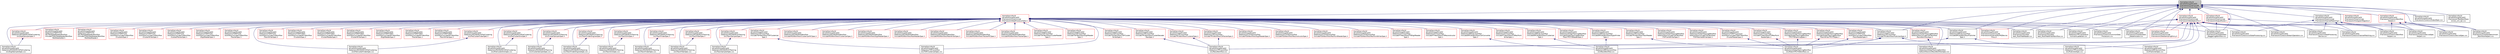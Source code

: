 digraph "/home/travis/build/AliceO2Group/AliceO2/Framework/Core/include/Framework/OutputSpec.h"
{
 // INTERACTIVE_SVG=YES
  bgcolor="transparent";
  edge [fontname="Helvetica",fontsize="10",labelfontname="Helvetica",labelfontsize="10"];
  node [fontname="Helvetica",fontsize="10",shape=record];
  Node1 [label="/home/travis/build\l/AliceO2Group/AliceO2\l/Framework/Core/include\l/Framework/OutputSpec.h",height=0.2,width=0.4,color="black", fillcolor="grey75", style="filled", fontcolor="black"];
  Node1 -> Node2 [dir="back",color="midnightblue",fontsize="10",style="solid",fontname="Helvetica"];
  Node2 [label="/home/travis/build\l/AliceO2Group/AliceO2\l/Detectors/EMCAL/workflow\l/include/EMCALWorkflow/Publisher\lSpec.h",height=0.2,width=0.4,color="black",URL="$d2/d55/EMCAL_2workflow_2include_2EMCALWorkflow_2PublisherSpec_8h.html"];
  Node2 -> Node3 [dir="back",color="midnightblue",fontsize="10",style="solid",fontname="Helvetica"];
  Node3 [label="/home/travis/build\l/AliceO2Group/AliceO2\l/Detectors/EMCAL/workflow\l/src/PublisherSpec.cxx",height=0.2,width=0.4,color="black",URL="$d4/d71/EMCAL_2workflow_2src_2PublisherSpec_8cxx.html"];
  Node2 -> Node4 [dir="back",color="midnightblue",fontsize="10",style="solid",fontname="Helvetica"];
  Node4 [label="/home/travis/build\l/AliceO2Group/AliceO2\l/Detectors/EMCAL/workflow\l/src/RecoWorkflow.cxx",height=0.2,width=0.4,color="black",URL="$d2/dbf/EMCAL_2workflow_2src_2RecoWorkflow_8cxx.html"];
  Node1 -> Node5 [dir="back",color="midnightblue",fontsize="10",style="solid",fontname="Helvetica"];
  Node5 [label="/home/travis/build\l/AliceO2Group/AliceO2\l/Detectors/TPC/workflow\l/include/TPCWorkflow/PublisherSpec.h",height=0.2,width=0.4,color="black",URL="$d9/d4e/TPC_2workflow_2include_2TPCWorkflow_2PublisherSpec_8h.html"];
  Node5 -> Node6 [dir="back",color="midnightblue",fontsize="10",style="solid",fontname="Helvetica"];
  Node6 [label="/home/travis/build\l/AliceO2Group/AliceO2\l/Detectors/GlobalTrackingWorkflow\l/src/MatchTPCITSWorkflow.cxx",height=0.2,width=0.4,color="black",URL="$d5/db4/MatchTPCITSWorkflow_8cxx.html"];
  Node5 -> Node7 [dir="back",color="midnightblue",fontsize="10",style="solid",fontname="Helvetica"];
  Node7 [label="/home/travis/build\l/AliceO2Group/AliceO2\l/Detectors/TPC/workflow\l/src/PublisherSpec.cxx",height=0.2,width=0.4,color="black",URL="$d4/dac/TPC_2workflow_2src_2PublisherSpec_8cxx.html"];
  Node5 -> Node8 [dir="back",color="midnightblue",fontsize="10",style="solid",fontname="Helvetica"];
  Node8 [label="/home/travis/build\l/AliceO2Group/AliceO2\l/Detectors/TPC/workflow\l/src/RecoWorkflow.cxx",height=0.2,width=0.4,color="black",URL="$d0/d80/TPC_2workflow_2src_2RecoWorkflow_8cxx.html"];
  Node1 -> Node9 [dir="back",color="midnightblue",fontsize="10",style="solid",fontname="Helvetica"];
  Node9 [label="/home/travis/build\l/AliceO2Group/AliceO2\l/Framework/Core/include\l/Framework/ChannelMatching.h",height=0.2,width=0.4,color="black",URL="$d3/d2c/ChannelMatching_8h.html"];
  Node9 -> Node10 [dir="back",color="midnightblue",fontsize="10",style="solid",fontname="Helvetica"];
  Node10 [label="/home/travis/build\l/AliceO2Group/AliceO2\l/Framework/Core/src/ChannelMatching.cxx",height=0.2,width=0.4,color="black",URL="$d6/d34/ChannelMatching_8cxx.html"];
  Node9 -> Node11 [dir="back",color="midnightblue",fontsize="10",style="solid",fontname="Helvetica"];
  Node11 [label="/home/travis/build\l/AliceO2Group/AliceO2\l/Framework/Core/src/DataProcessing\lDevice.cxx",height=0.2,width=0.4,color="black",URL="$db/dac/DataProcessingDevice_8cxx.html"];
  Node9 -> Node12 [dir="back",color="midnightblue",fontsize="10",style="solid",fontname="Helvetica"];
  Node12 [label="/home/travis/build\l/AliceO2Group/AliceO2\l/Framework/Core/src/DeviceSpec.cxx",height=0.2,width=0.4,color="black",URL="$d8/d84/DeviceSpec_8cxx.html"];
  Node9 -> Node13 [dir="back",color="midnightblue",fontsize="10",style="solid",fontname="Helvetica"];
  Node13 [label="/home/travis/build\l/AliceO2Group/AliceO2\l/Framework/Core/src/DeviceSpec\lHelpers.cxx",height=0.2,width=0.4,color="black",URL="$d1/dd9/DeviceSpecHelpers_8cxx.html"];
  Node9 -> Node14 [dir="back",color="midnightblue",fontsize="10",style="solid",fontname="Helvetica"];
  Node14 [label="/home/travis/build\l/AliceO2Group/AliceO2\l/Framework/Core/src/runDataProcessing.cxx",height=0.2,width=0.4,color="black",URL="$d7/d54/runDataProcessing_8cxx.html"];
  Node9 -> Node15 [dir="back",color="midnightblue",fontsize="10",style="solid",fontname="Helvetica"];
  Node15 [label="/home/travis/build\l/AliceO2Group/AliceO2\l/Framework/Core/src/Workflow\lHelpers.cxx",height=0.2,width=0.4,color="black",URL="$dc/da7/WorkflowHelpers_8cxx.html"];
  Node1 -> Node16 [dir="back",color="midnightblue",fontsize="10",style="solid",fontname="Helvetica"];
  Node16 [label="/home/travis/build\l/AliceO2Group/AliceO2\l/Framework/Core/include\l/Framework/DataProcessorSpec.h",height=0.2,width=0.4,color="red",URL="$d0/df4/DataProcessorSpec_8h.html"];
  Node16 -> Node17 [dir="back",color="midnightblue",fontsize="10",style="solid",fontname="Helvetica"];
  Node17 [label="/home/travis/build\l/AliceO2Group/AliceO2\l/Detectors/EMCAL/workflow\l/include/EMCALWorkflow/CellConverter\lSpec.h",height=0.2,width=0.4,color="red",URL="$d3/d98/CellConverterSpec_8h.html"];
  Node17 -> Node4 [dir="back",color="midnightblue",fontsize="10",style="solid",fontname="Helvetica"];
  Node16 -> Node18 [dir="back",color="midnightblue",fontsize="10",style="solid",fontname="Helvetica"];
  Node18 [label="/home/travis/build\l/AliceO2Group/AliceO2\l/Detectors/EMCAL/workflow\l/include/EMCALWorkflow/Clusterizer\lSpec.h",height=0.2,width=0.4,color="red",URL="$d2/dd1/EMCAL_2workflow_2include_2EMCALWorkflow_2ClusterizerSpec_8h.html"];
  Node18 -> Node4 [dir="back",color="midnightblue",fontsize="10",style="solid",fontname="Helvetica"];
  Node16 -> Node19 [dir="back",color="midnightblue",fontsize="10",style="solid",fontname="Helvetica"];
  Node19 [label="/home/travis/build\l/AliceO2Group/AliceO2\l/Detectors/EMCAL/workflow\l/include/EMCALWorkflow/DigitsPrinter\lSpec.h",height=0.2,width=0.4,color="red",URL="$dc/d08/DigitsPrinterSpec_8h.html"];
  Node19 -> Node4 [dir="back",color="midnightblue",fontsize="10",style="solid",fontname="Helvetica"];
  Node16 -> Node2 [dir="back",color="midnightblue",fontsize="10",style="solid",fontname="Helvetica"];
  Node16 -> Node20 [dir="back",color="midnightblue",fontsize="10",style="solid",fontname="Helvetica"];
  Node20 [label="/home/travis/build\l/AliceO2Group/AliceO2\l/Detectors/FIT/FDD/workflow\l/include/FDDWorkflow/DigitReaderSpec.h",height=0.2,width=0.4,color="red",URL="$dd/d24/FIT_2FDD_2workflow_2include_2FDDWorkflow_2DigitReaderSpec_8h.html"];
  Node16 -> Node21 [dir="back",color="midnightblue",fontsize="10",style="solid",fontname="Helvetica"];
  Node21 [label="/home/travis/build\l/AliceO2Group/AliceO2\l/Detectors/FIT/FDD/workflow\l/include/FDDWorkflow/ReconstructorSpec.h",height=0.2,width=0.4,color="red",URL="$d7/df4/ReconstructorSpec_8h.html"];
  Node16 -> Node22 [dir="back",color="midnightblue",fontsize="10",style="solid",fontname="Helvetica"];
  Node22 [label="/home/travis/build\l/AliceO2Group/AliceO2\l/Detectors/FIT/FDD/workflow\l/include/FDDWorkflow/RecPointReaderSpec.h",height=0.2,width=0.4,color="red",URL="$d7/da5/RecPointReaderSpec_8h.html"];
  Node16 -> Node23 [dir="back",color="midnightblue",fontsize="10",style="solid",fontname="Helvetica"];
  Node23 [label="/home/travis/build\l/AliceO2Group/AliceO2\l/Detectors/FIT/FDD/workflow\l/include/FDDWorkflow/RecPointWriterSpec.h",height=0.2,width=0.4,color="red",URL="$dc/d74/RecPointWriterSpec_8h.html"];
  Node16 -> Node24 [dir="back",color="midnightblue",fontsize="10",style="solid",fontname="Helvetica"];
  Node24 [label="/home/travis/build\l/AliceO2Group/AliceO2\l/Detectors/FIT/workflow\l/include/FITWorkflow/FT0DigitReader\lSpec.h",height=0.2,width=0.4,color="red",URL="$dc/d0d/FT0DigitReaderSpec_8h.html"];
  Node16 -> Node25 [dir="back",color="midnightblue",fontsize="10",style="solid",fontname="Helvetica"];
  Node25 [label="/home/travis/build\l/AliceO2Group/AliceO2\l/Detectors/FIT/workflow\l/include/FITWorkflow/FT0Reconstructor\lSpec.h",height=0.2,width=0.4,color="red",URL="$d0/d58/FT0ReconstructorSpec_8h.html"];
  Node16 -> Node26 [dir="back",color="midnightblue",fontsize="10",style="solid",fontname="Helvetica"];
  Node26 [label="/home/travis/build\l/AliceO2Group/AliceO2\l/Detectors/FIT/workflow\l/include/FITWorkflow/FT0RecPoint\lReaderSpec.h",height=0.2,width=0.4,color="red",URL="$d1/d4b/FT0RecPointReaderSpec_8h.html"];
  Node26 -> Node6 [dir="back",color="midnightblue",fontsize="10",style="solid",fontname="Helvetica"];
  Node16 -> Node27 [dir="back",color="midnightblue",fontsize="10",style="solid",fontname="Helvetica"];
  Node27 [label="/home/travis/build\l/AliceO2Group/AliceO2\l/Detectors/FIT/workflow\l/include/FITWorkflow/FT0RecPoint\lWriterSpec.h",height=0.2,width=0.4,color="red",URL="$d5/d02/FT0RecPointWriterSpec_8h.html"];
  Node16 -> Node28 [dir="back",color="midnightblue",fontsize="10",style="solid",fontname="Helvetica"];
  Node28 [label="/home/travis/build\l/AliceO2Group/AliceO2\l/Detectors/GlobalTrackingWorkflow\l/include/GlobalTrackingWorkflow\l/TPCITSMatchingSpec.h",height=0.2,width=0.4,color="red",URL="$da/d20/TPCITSMatchingSpec_8h.html"];
  Node28 -> Node6 [dir="back",color="midnightblue",fontsize="10",style="solid",fontname="Helvetica"];
  Node16 -> Node29 [dir="back",color="midnightblue",fontsize="10",style="solid",fontname="Helvetica"];
  Node29 [label="/home/travis/build\l/AliceO2Group/AliceO2\l/Detectors/GlobalTrackingWorkflow\l/include/GlobalTrackingWorkflow\l/TrackTPCITSReaderSpec.h",height=0.2,width=0.4,color="red",URL="$de/daa/TrackTPCITSReaderSpec_8h.html"];
  Node16 -> Node30 [dir="back",color="midnightblue",fontsize="10",style="solid",fontname="Helvetica"];
  Node30 [label="/home/travis/build\l/AliceO2Group/AliceO2\l/Detectors/GlobalTrackingWorkflow\l/include/GlobalTrackingWorkflow\l/TrackWriterTPCITSSpec.h",height=0.2,width=0.4,color="red",URL="$da/d9c/TrackWriterTPCITSSpec_8h.html"];
  Node30 -> Node6 [dir="back",color="midnightblue",fontsize="10",style="solid",fontname="Helvetica"];
  Node16 -> Node31 [dir="back",color="midnightblue",fontsize="10",style="solid",fontname="Helvetica"];
  Node31 [label="/home/travis/build\l/AliceO2Group/AliceO2\l/Detectors/GlobalTrackingWorkflow\l/tofworkflow/include/TOFWorkflow\l/RecoWorkflowSpec.h",height=0.2,width=0.4,color="red",URL="$df/d12/RecoWorkflowSpec_8h.html"];
  Node31 -> Node32 [dir="back",color="midnightblue",fontsize="10",style="solid",fontname="Helvetica"];
  Node32 [label="/home/travis/build\l/AliceO2Group/AliceO2\l/Detectors/GlobalTrackingWorkflow\l/tofworkflow/src/RecoWorkflowSpec.cxx",height=0.2,width=0.4,color="black",URL="$d8/d84/RecoWorkflowSpec_8cxx.html"];
  Node16 -> Node33 [dir="back",color="midnightblue",fontsize="10",style="solid",fontname="Helvetica"];
  Node33 [label="/home/travis/build\l/AliceO2Group/AliceO2\l/Detectors/GlobalTrackingWorkflow\l/tofworkflow/include/TOFWorkflow\l/TOFCalibWriterSpec.h",height=0.2,width=0.4,color="red",URL="$dd/d45/TOFCalibWriterSpec_8h.html"];
  Node16 -> Node34 [dir="back",color="midnightblue",fontsize="10",style="solid",fontname="Helvetica"];
  Node34 [label="/home/travis/build\l/AliceO2Group/AliceO2\l/Detectors/GlobalTrackingWorkflow\l/tofworkflow/include/TOFWorkflow\l/TOFMatchedWriterSpec.h",height=0.2,width=0.4,color="red",URL="$dd/d0f/TOFMatchedWriterSpec_8h.html"];
  Node16 -> Node32 [dir="back",color="midnightblue",fontsize="10",style="solid",fontname="Helvetica"];
  Node16 -> Node35 [dir="back",color="midnightblue",fontsize="10",style="solid",fontname="Helvetica"];
  Node35 [label="/home/travis/build\l/AliceO2Group/AliceO2\l/Detectors/ITSMFT/common\l/workflow/include/ITSMFTWorkflow\l/ClusterReaderSpec.h",height=0.2,width=0.4,color="red",URL="$de/dea/ITSMFT_2common_2workflow_2include_2ITSMFTWorkflow_2ClusterReaderSpec_8h.html"];
  Node35 -> Node6 [dir="back",color="midnightblue",fontsize="10",style="solid",fontname="Helvetica"];
  Node16 -> Node36 [dir="back",color="midnightblue",fontsize="10",style="solid",fontname="Helvetica"];
  Node36 [label="/home/travis/build\l/AliceO2Group/AliceO2\l/Detectors/ITSMFT/ITS\l/QC/TestDataReaderWorkflow\l/include/ITSQCDataReaderWorkflow\l/TestDataGetter.h",height=0.2,width=0.4,color="red",URL="$d6/d92/TestDataGetter_8h.html"];
  Node16 -> Node37 [dir="back",color="midnightblue",fontsize="10",style="solid",fontname="Helvetica"];
  Node37 [label="/home/travis/build\l/AliceO2Group/AliceO2\l/Detectors/ITSMFT/ITS\l/QC/TestDataReaderWorkflow\l/include/ITSQCDataReaderWorkflow\l/TestDataReader.h",height=0.2,width=0.4,color="red",URL="$dd/d69/TestDataReader_8h.html"];
  Node16 -> Node38 [dir="back",color="midnightblue",fontsize="10",style="solid",fontname="Helvetica"];
  Node38 [label="/home/travis/build\l/AliceO2Group/AliceO2\l/Detectors/ITSMFT/ITS\l/workflow/include/ITSWorkflow\l/ClustererSpec.h",height=0.2,width=0.4,color="red",URL="$d4/dcc/ITSMFT_2ITS_2workflow_2include_2ITSWorkflow_2ClustererSpec_8h.html"];
  Node16 -> Node39 [dir="back",color="midnightblue",fontsize="10",style="solid",fontname="Helvetica"];
  Node39 [label="/home/travis/build\l/AliceO2Group/AliceO2\l/Detectors/ITSMFT/ITS\l/workflow/include/ITSWorkflow\l/ClusterWriterSpec.h",height=0.2,width=0.4,color="red",URL="$dc/d8e/ITS_2workflow_2include_2ITSWorkflow_2ClusterWriterSpec_8h.html"];
  Node16 -> Node40 [dir="back",color="midnightblue",fontsize="10",style="solid",fontname="Helvetica"];
  Node40 [label="/home/travis/build\l/AliceO2Group/AliceO2\l/Detectors/ITSMFT/ITS\l/workflow/include/ITSWorkflow\l/CookedTrackerSpec.h",height=0.2,width=0.4,color="red",URL="$d2/d0b/CookedTrackerSpec_8h.html"];
  Node16 -> Node41 [dir="back",color="midnightblue",fontsize="10",style="solid",fontname="Helvetica"];
  Node41 [label="/home/travis/build\l/AliceO2Group/AliceO2\l/Detectors/ITSMFT/ITS\l/workflow/include/ITSWorkflow\l/DigitReaderSpec.h",height=0.2,width=0.4,color="red",URL="$de/d93/ITSMFT_2ITS_2workflow_2include_2ITSWorkflow_2DigitReaderSpec_8h.html"];
  Node16 -> Node42 [dir="back",color="midnightblue",fontsize="10",style="solid",fontname="Helvetica"];
  Node42 [label="/home/travis/build\l/AliceO2Group/AliceO2\l/Detectors/ITSMFT/ITS\l/workflow/include/ITSWorkflow\l/TrackerSpec.h",height=0.2,width=0.4,color="red",URL="$de/d90/ITSMFT_2ITS_2workflow_2include_2ITSWorkflow_2TrackerSpec_8h.html"];
  Node16 -> Node43 [dir="back",color="midnightblue",fontsize="10",style="solid",fontname="Helvetica"];
  Node43 [label="/home/travis/build\l/AliceO2Group/AliceO2\l/Detectors/ITSMFT/ITS\l/workflow/include/ITSWorkflow\l/TrackReaderSpec.h",height=0.2,width=0.4,color="red",URL="$d2/d8c/ITSMFT_2ITS_2workflow_2include_2ITSWorkflow_2TrackReaderSpec_8h.html"];
  Node43 -> Node6 [dir="back",color="midnightblue",fontsize="10",style="solid",fontname="Helvetica"];
  Node16 -> Node44 [dir="back",color="midnightblue",fontsize="10",style="solid",fontname="Helvetica"];
  Node44 [label="/home/travis/build\l/AliceO2Group/AliceO2\l/Detectors/ITSMFT/ITS\l/workflow/include/ITSWorkflow\l/TrackWriterSpec.h",height=0.2,width=0.4,color="red",URL="$dd/d3c/ITS_2workflow_2include_2ITSWorkflow_2TrackWriterSpec_8h.html"];
  Node16 -> Node45 [dir="back",color="midnightblue",fontsize="10",style="solid",fontname="Helvetica"];
  Node45 [label="/home/travis/build\l/AliceO2Group/AliceO2\l/Detectors/ITSMFT/MFT\l/workflow/include/MFTWorkflow\l/ClustererSpec.h",height=0.2,width=0.4,color="red",URL="$d4/d5e/ITSMFT_2MFT_2workflow_2include_2MFTWorkflow_2ClustererSpec_8h.html"];
  Node16 -> Node46 [dir="back",color="midnightblue",fontsize="10",style="solid",fontname="Helvetica"];
  Node46 [label="/home/travis/build\l/AliceO2Group/AliceO2\l/Detectors/ITSMFT/MFT\l/workflow/include/MFTWorkflow\l/ClusterReaderSpec.h",height=0.2,width=0.4,color="red",URL="$dd/dcd/ITSMFT_2MFT_2workflow_2include_2MFTWorkflow_2ClusterReaderSpec_8h.html"];
  Node16 -> Node47 [dir="back",color="midnightblue",fontsize="10",style="solid",fontname="Helvetica"];
  Node47 [label="/home/travis/build\l/AliceO2Group/AliceO2\l/Detectors/ITSMFT/MFT\l/workflow/include/MFTWorkflow\l/ClusterWriterSpec.h",height=0.2,width=0.4,color="red",URL="$df/d72/MFT_2workflow_2include_2MFTWorkflow_2ClusterWriterSpec_8h.html"];
  Node16 -> Node48 [dir="back",color="midnightblue",fontsize="10",style="solid",fontname="Helvetica"];
  Node48 [label="/home/travis/build\l/AliceO2Group/AliceO2\l/Detectors/ITSMFT/MFT\l/workflow/include/MFTWorkflow\l/DigitReaderSpec.h",height=0.2,width=0.4,color="red",URL="$dd/d1c/ITSMFT_2MFT_2workflow_2include_2MFTWorkflow_2DigitReaderSpec_8h.html"];
  Node16 -> Node49 [dir="back",color="midnightblue",fontsize="10",style="solid",fontname="Helvetica"];
  Node49 [label="/home/travis/build\l/AliceO2Group/AliceO2\l/Detectors/ITSMFT/MFT\l/workflow/include/MFTWorkflow\l/TrackerSpec.h",height=0.2,width=0.4,color="red",URL="$d8/da1/ITSMFT_2MFT_2workflow_2include_2MFTWorkflow_2TrackerSpec_8h.html"];
  Node16 -> Node50 [dir="back",color="midnightblue",fontsize="10",style="solid",fontname="Helvetica"];
  Node50 [label="/home/travis/build\l/AliceO2Group/AliceO2\l/Detectors/ITSMFT/MFT\l/workflow/include/MFTWorkflow\l/TrackWriterSpec.h",height=0.2,width=0.4,color="red",URL="$d8/dc1/MFT_2workflow_2include_2MFTWorkflow_2TrackWriterSpec_8h.html"];
  Node16 -> Node51 [dir="back",color="midnightblue",fontsize="10",style="solid",fontname="Helvetica"];
  Node51 [label="/home/travis/build\l/AliceO2Group/AliceO2\l/Detectors/MUON/MCH/PreClustering\l/src/DigitSamplerSpec.h",height=0.2,width=0.4,color="red",URL="$d5/d27/DigitSamplerSpec_8h.html",tooltip="Definition of a data processor to read and send digits. "];
  Node51 -> Node52 [dir="back",color="midnightblue",fontsize="10",style="solid",fontname="Helvetica"];
  Node52 [label="/home/travis/build\l/AliceO2Group/AliceO2\l/Detectors/MUON/MCH/PreClustering\l/src/DigitSamplerSpec.cxx",height=0.2,width=0.4,color="black",URL="$d2/d75/DigitSamplerSpec_8cxx.html",tooltip="Implementation of a data processor to read and send digits. "];
  Node16 -> Node52 [dir="back",color="midnightblue",fontsize="10",style="solid",fontname="Helvetica"];
  Node16 -> Node53 [dir="back",color="midnightblue",fontsize="10",style="solid",fontname="Helvetica"];
  Node53 [label="/home/travis/build\l/AliceO2Group/AliceO2\l/Detectors/MUON/MCH/PreClustering\l/src/PreClusterFinderSpec.h",height=0.2,width=0.4,color="red",URL="$d6/dae/PreClusterFinderSpec_8h.html",tooltip="Definition of a data processor to run the preclusterizer. "];
  Node53 -> Node54 [dir="back",color="midnightblue",fontsize="10",style="solid",fontname="Helvetica"];
  Node54 [label="/home/travis/build\l/AliceO2Group/AliceO2\l/Detectors/MUON/MCH/PreClustering\l/src/PreClusterFinderSpec.cxx",height=0.2,width=0.4,color="black",URL="$df/d50/PreClusterFinderSpec_8cxx.html",tooltip="Implementation of a data processor to run the preclusterizer. "];
  Node16 -> Node54 [dir="back",color="midnightblue",fontsize="10",style="solid",fontname="Helvetica"];
  Node16 -> Node55 [dir="back",color="midnightblue",fontsize="10",style="solid",fontname="Helvetica"];
  Node55 [label="/home/travis/build\l/AliceO2Group/AliceO2\l/Detectors/MUON/MCH/PreClustering\l/src/PreClusterSinkSpec.h",height=0.2,width=0.4,color="red",URL="$d2/dec/PreClusterSinkSpec_8h.html",tooltip="Definition of a data processor to write preclusters. "];
  Node55 -> Node56 [dir="back",color="midnightblue",fontsize="10",style="solid",fontname="Helvetica"];
  Node56 [label="/home/travis/build\l/AliceO2Group/AliceO2\l/Detectors/MUON/MCH/PreClustering\l/src/PreClusterSinkSpec.cxx",height=0.2,width=0.4,color="black",URL="$d0/d5c/PreClusterSinkSpec_8cxx.html",tooltip="Implementation of a data processor to write preclusters. "];
  Node16 -> Node56 [dir="back",color="midnightblue",fontsize="10",style="solid",fontname="Helvetica"];
  Node16 -> Node57 [dir="back",color="midnightblue",fontsize="10",style="solid",fontname="Helvetica"];
  Node57 [label="/home/travis/build\l/AliceO2Group/AliceO2\l/Detectors/MUON/MCH/Tracking\l/src/ClusterSamplerSpec.h",height=0.2,width=0.4,color="red",URL="$df/d48/ClusterSamplerSpec_8h.html",tooltip="Definition of a data processor to read and send clusters. "];
  Node57 -> Node58 [dir="back",color="midnightblue",fontsize="10",style="solid",fontname="Helvetica"];
  Node58 [label="/home/travis/build\l/AliceO2Group/AliceO2\l/Detectors/MUON/MCH/Tracking\l/src/ClusterSamplerSpec.cxx",height=0.2,width=0.4,color="black",URL="$db/d71/ClusterSamplerSpec_8cxx.html",tooltip="Implementation of a data processor to read and send clusters. "];
  Node16 -> Node58 [dir="back",color="midnightblue",fontsize="10",style="solid",fontname="Helvetica"];
  Node16 -> Node59 [dir="back",color="midnightblue",fontsize="10",style="solid",fontname="Helvetica"];
  Node59 [label="/home/travis/build\l/AliceO2Group/AliceO2\l/Detectors/MUON/MCH/Tracking\l/src/TrackFinderOriginalSpec.h",height=0.2,width=0.4,color="red",URL="$d8/d3a/TrackFinderOriginalSpec_8h.html",tooltip="Definition of a data processor to read clusters, reconstruct tracks and send them. "];
  Node59 -> Node60 [dir="back",color="midnightblue",fontsize="10",style="solid",fontname="Helvetica"];
  Node60 [label="/home/travis/build\l/AliceO2Group/AliceO2\l/Detectors/MUON/MCH/Tracking\l/src/TrackFinderOriginalSpec.cxx",height=0.2,width=0.4,color="black",URL="$d7/d30/TrackFinderOriginalSpec_8cxx.html",tooltip="Implementation of a data processor to read clusters, reconstruct tracks and send them. "];
  Node16 -> Node60 [dir="back",color="midnightblue",fontsize="10",style="solid",fontname="Helvetica"];
  Node16 -> Node61 [dir="back",color="midnightblue",fontsize="10",style="solid",fontname="Helvetica"];
  Node61 [label="/home/travis/build\l/AliceO2Group/AliceO2\l/Detectors/MUON/MCH/Tracking\l/src/TrackSinkSpec.h",height=0.2,width=0.4,color="red",URL="$db/db1/TrackSinkSpec_8h.html",tooltip="Definition of a data processor to print the tracks. "];
  Node61 -> Node62 [dir="back",color="midnightblue",fontsize="10",style="solid",fontname="Helvetica"];
  Node62 [label="/home/travis/build\l/AliceO2Group/AliceO2\l/Detectors/MUON/MCH/Tracking\l/src/TrackSinkSpec.cxx",height=0.2,width=0.4,color="black",URL="$d7/d7d/TrackSinkSpec_8cxx.html",tooltip="Implementation of a data processor to print the tracks. "];
  Node16 -> Node63 [dir="back",color="midnightblue",fontsize="10",style="solid",fontname="Helvetica"];
  Node63 [label="/home/travis/build\l/AliceO2Group/AliceO2\l/Detectors/MUON/MCH/Tracking\l/src/TrackFinderSpec.h",height=0.2,width=0.4,color="red",URL="$d7/d32/TrackFinderSpec_8h.html",tooltip="Definition of a data processor to read clusters, reconstruct tracks and send them. "];
  Node63 -> Node64 [dir="back",color="midnightblue",fontsize="10",style="solid",fontname="Helvetica"];
  Node64 [label="/home/travis/build\l/AliceO2Group/AliceO2\l/Detectors/MUON/MCH/Tracking\l/src/TrackFinderSpec.cxx",height=0.2,width=0.4,color="black",URL="$dd/dea/TrackFinderSpec_8cxx.html",tooltip="Implementation of a data processor to read clusters, reconstruct tracks and send them. "];
  Node16 -> Node64 [dir="back",color="midnightblue",fontsize="10",style="solid",fontname="Helvetica"];
  Node16 -> Node65 [dir="back",color="midnightblue",fontsize="10",style="solid",fontname="Helvetica"];
  Node65 [label="/home/travis/build\l/AliceO2Group/AliceO2\l/Detectors/MUON/MCH/Tracking\l/src/TrackFitterSpec.h",height=0.2,width=0.4,color="red",URL="$d0/d3f/TrackFitterSpec_8h.html",tooltip="Definition of a data processor to read, refit and send tracks with attached clusters. "];
  Node65 -> Node66 [dir="back",color="midnightblue",fontsize="10",style="solid",fontname="Helvetica"];
  Node66 [label="/home/travis/build\l/AliceO2Group/AliceO2\l/Detectors/MUON/MCH/Tracking\l/src/TrackFitterSpec.cxx",height=0.2,width=0.4,color="black",URL="$db/d54/TrackFitterSpec_8cxx.html",tooltip="Implementation of a data processor to read, refit and send tracks with attached clusters. "];
  Node16 -> Node66 [dir="back",color="midnightblue",fontsize="10",style="solid",fontname="Helvetica"];
  Node16 -> Node67 [dir="back",color="midnightblue",fontsize="10",style="solid",fontname="Helvetica"];
  Node67 [label="/home/travis/build\l/AliceO2Group/AliceO2\l/Detectors/MUON/MCH/Tracking\l/src/TrackSamplerSpec.h",height=0.2,width=0.4,color="red",URL="$da/d4e/TrackSamplerSpec_8h.html",tooltip="Definition of a data processor to read and send tracks. "];
  Node67 -> Node68 [dir="back",color="midnightblue",fontsize="10",style="solid",fontname="Helvetica"];
  Node68 [label="/home/travis/build\l/AliceO2Group/AliceO2\l/Detectors/MUON/MCH/Tracking\l/src/TrackSamplerSpec.cxx",height=0.2,width=0.4,color="black",URL="$d5/d93/TrackSamplerSpec_8cxx.html",tooltip="Implementation of a data processor to read and send tracks. "];
  Node16 -> Node68 [dir="back",color="midnightblue",fontsize="10",style="solid",fontname="Helvetica"];
  Node16 -> Node62 [dir="back",color="midnightblue",fontsize="10",style="solid",fontname="Helvetica"];
  Node16 -> Node69 [dir="back",color="midnightblue",fontsize="10",style="solid",fontname="Helvetica"];
  Node69 [label="/home/travis/build\l/AliceO2Group/AliceO2\l/Detectors/MUON/MID/Workflow\l/include/MIDWorkflow/ClusterizerMCSpec.h",height=0.2,width=0.4,color="red",URL="$dc/de5/ClusterizerMCSpec_8h.html",tooltip="Data processor specs for MID MC clustering device. "];
  Node16 -> Node70 [dir="back",color="midnightblue",fontsize="10",style="solid",fontname="Helvetica"];
  Node70 [label="/home/travis/build\l/AliceO2Group/AliceO2\l/Detectors/MUON/MID/Workflow\l/include/MIDWorkflow/ClusterizerSpec.h",height=0.2,width=0.4,color="red",URL="$d1/d48/MUON_2MID_2Workflow_2include_2MIDWorkflow_2ClusterizerSpec_8h.html",tooltip="Data processor specs for MID clustering device. "];
  Node16 -> Node71 [dir="back",color="midnightblue",fontsize="10",style="solid",fontname="Helvetica"];
  Node71 [label="/home/travis/build\l/AliceO2Group/AliceO2\l/Detectors/MUON/MID/Workflow\l/include/MIDWorkflow/DigitReaderSpec.h",height=0.2,width=0.4,color="red",URL="$de/dea/MUON_2MID_2Workflow_2include_2MIDWorkflow_2DigitReaderSpec_8h.html",tooltip="Data processor specs for MID digits reader device. "];
  Node16 -> Node72 [dir="back",color="midnightblue",fontsize="10",style="solid",fontname="Helvetica"];
  Node72 [label="/home/travis/build\l/AliceO2Group/AliceO2\l/Detectors/MUON/MID/Workflow\l/include/MIDWorkflow/RawReaderSpec.h",height=0.2,width=0.4,color="red",URL="$d0/d59/RawReaderSpec_8h.html",tooltip="Data processor specs for MID digits reader device. "];
  Node16 -> Node73 [dir="back",color="midnightblue",fontsize="10",style="solid",fontname="Helvetica"];
  Node73 [label="/home/travis/build\l/AliceO2Group/AliceO2\l/Detectors/MUON/MID/Workflow\l/include/MIDWorkflow/RawWriterSpec.h",height=0.2,width=0.4,color="red",URL="$dc/d77/RawWriterSpec_8h.html",tooltip="Digits to raw converter spec for MID. "];
  Node16 -> Node74 [dir="back",color="midnightblue",fontsize="10",style="solid",fontname="Helvetica"];
  Node74 [label="/home/travis/build\l/AliceO2Group/AliceO2\l/Detectors/MUON/MID/Workflow\l/include/MIDWorkflow/TrackerMCSpec.h",height=0.2,width=0.4,color="red",URL="$d0/df9/TrackerMCSpec_8h.html"];
  Node16 -> Node75 [dir="back",color="midnightblue",fontsize="10",style="solid",fontname="Helvetica"];
  Node75 [label="/home/travis/build\l/AliceO2Group/AliceO2\l/Detectors/MUON/MID/Workflow\l/include/MIDWorkflow/TrackerSpec.h",height=0.2,width=0.4,color="red",URL="$d3/d73/MUON_2MID_2Workflow_2include_2MIDWorkflow_2TrackerSpec_8h.html",tooltip="Data processor spec for MID MC tracker device. "];
  Node16 -> Node76 [dir="back",color="midnightblue",fontsize="10",style="solid",fontname="Helvetica"];
  Node76 [label="/home/travis/build\l/AliceO2Group/AliceO2\l/Detectors/TOF/workflow\l/include/TOFWorkflow/ClusterReader\lSpec.h",height=0.2,width=0.4,color="red",URL="$d0/d42/TOF_2workflow_2include_2TOFWorkflow_2ClusterReaderSpec_8h.html"];
  Node16 -> Node77 [dir="back",color="midnightblue",fontsize="10",style="solid",fontname="Helvetica"];
  Node77 [label="/home/travis/build\l/AliceO2Group/AliceO2\l/Detectors/TOF/workflow\l/include/TOFWorkflow/DigitReader\lSpec.h",height=0.2,width=0.4,color="red",URL="$dd/dd8/TOF_2workflow_2include_2TOFWorkflow_2DigitReaderSpec_8h.html"];
  Node16 -> Node78 [dir="back",color="midnightblue",fontsize="10",style="solid",fontname="Helvetica"];
  Node78 [label="/home/travis/build\l/AliceO2Group/AliceO2\l/Detectors/TOF/workflow\l/include/TOFWorkflow/TOFClusterizer\lSpec.h",height=0.2,width=0.4,color="red",URL="$d1/d97/TOFClusterizerSpec_8h.html"];
  Node78 -> Node79 [dir="back",color="midnightblue",fontsize="10",style="solid",fontname="Helvetica"];
  Node79 [label="/home/travis/build\l/AliceO2Group/AliceO2\l/Detectors/TOF/workflow\l/src/TOFClusterizerSpec.cxx",height=0.2,width=0.4,color="black",URL="$da/df1/TOFClusterizerSpec_8cxx.html"];
  Node16 -> Node80 [dir="back",color="midnightblue",fontsize="10",style="solid",fontname="Helvetica"];
  Node80 [label="/home/travis/build\l/AliceO2Group/AliceO2\l/Detectors/TOF/workflow\l/include/TOFWorkflow/TOFCluster\lWriterSpec.h",height=0.2,width=0.4,color="red",URL="$d3/dba/TOFClusterWriterSpec_8h.html"];
  Node16 -> Node79 [dir="back",color="midnightblue",fontsize="10",style="solid",fontname="Helvetica"];
  Node16 -> Node81 [dir="back",color="midnightblue",fontsize="10",style="solid",fontname="Helvetica"];
  Node81 [label="/home/travis/build\l/AliceO2Group/AliceO2\l/Detectors/TPC/calibration\l/run/calib-pedestal.cxx",height=0.2,width=0.4,color="black",URL="$dd/d58/calib-pedestal_8cxx.html"];
  Node16 -> Node82 [dir="back",color="midnightblue",fontsize="10",style="solid",fontname="Helvetica"];
  Node82 [label="/home/travis/build\l/AliceO2Group/AliceO2\l/Detectors/TPC/workflow\l/include/TPCWorkflow/CATrackerSpec.h",height=0.2,width=0.4,color="red",URL="$d3/d55/CATrackerSpec_8h.html",tooltip="Processor spec for running TPC CA tracking. "];
  Node82 -> Node8 [dir="back",color="midnightblue",fontsize="10",style="solid",fontname="Helvetica"];
  Node16 -> Node83 [dir="back",color="midnightblue",fontsize="10",style="solid",fontname="Helvetica"];
  Node83 [label="/home/travis/build\l/AliceO2Group/AliceO2\l/Detectors/TPC/workflow\l/include/TPCWorkflow/ClusterDecoder\lRawSpec.h",height=0.2,width=0.4,color="red",URL="$d3/dfa/ClusterDecoderRawSpec_8h.html",tooltip="Processor spec for decoder of TPC raw cluster data. "];
  Node83 -> Node8 [dir="back",color="midnightblue",fontsize="10",style="solid",fontname="Helvetica"];
  Node16 -> Node84 [dir="back",color="midnightblue",fontsize="10",style="solid",fontname="Helvetica"];
  Node84 [label="/home/travis/build\l/AliceO2Group/AliceO2\l/Detectors/TPC/workflow\l/include/TPCWorkflow/ClustererSpec.h",height=0.2,width=0.4,color="red",URL="$d7/da4/TPC_2workflow_2include_2TPCWorkflow_2ClustererSpec_8h.html"];
  Node84 -> Node8 [dir="back",color="midnightblue",fontsize="10",style="solid",fontname="Helvetica"];
  Node16 -> Node5 [dir="back",color="midnightblue",fontsize="10",style="solid",fontname="Helvetica"];
  Node16 -> Node85 [dir="back",color="midnightblue",fontsize="10",style="solid",fontname="Helvetica"];
  Node85 [label="/home/travis/build\l/AliceO2Group/AliceO2\l/Detectors/TPC/workflow\l/include/TPCWorkflow/TrackReader\lSpec.h",height=0.2,width=0.4,color="red",URL="$d5/daf/TPC_2workflow_2include_2TPCWorkflow_2TrackReaderSpec_8h.html"];
  Node85 -> Node6 [dir="back",color="midnightblue",fontsize="10",style="solid",fontname="Helvetica"];
  Node16 -> Node86 [dir="back",color="midnightblue",fontsize="10",style="solid",fontname="Helvetica"];
  Node86 [label="/home/travis/build\l/AliceO2Group/AliceO2\l/Framework/Core/include\l/Framework/ExternalFairMQDevice\lProxy.h",height=0.2,width=0.4,color="red",URL="$d6/d03/ExternalFairMQDeviceProxy_8h.html"];
  Node16 -> Node87 [dir="back",color="midnightblue",fontsize="10",style="solid",fontname="Helvetica"];
  Node87 [label="/home/travis/build\l/AliceO2Group/AliceO2\l/Framework/Core/src/CommonData\lProcessors.cxx",height=0.2,width=0.4,color="black",URL="$df/d93/CommonDataProcessors_8cxx.html"];
  Node16 -> Node14 [dir="back",color="midnightblue",fontsize="10",style="solid",fontname="Helvetica"];
  Node16 -> Node88 [dir="back",color="midnightblue",fontsize="10",style="solid",fontname="Helvetica"];
  Node88 [label="/home/travis/build\l/AliceO2Group/AliceO2\l/Framework/Core/test/test\l_DataAllocator.cxx",height=0.2,width=0.4,color="black",URL="$d2/da2/test__DataAllocator_8cxx.html"];
  Node16 -> Node89 [dir="back",color="midnightblue",fontsize="10",style="solid",fontname="Helvetica"];
  Node89 [label="/home/travis/build\l/AliceO2Group/AliceO2\l/Framework/Core/test/test\l_StaggeringWorkflow.cxx",height=0.2,width=0.4,color="black",URL="$dd/d16/test__StaggeringWorkflow_8cxx.html"];
  Node16 -> Node90 [dir="back",color="midnightblue",fontsize="10",style="solid",fontname="Helvetica"];
  Node90 [label="/home/travis/build\l/AliceO2Group/AliceO2\l/Framework/Utils/test\l/test_RootTreeReader.cxx",height=0.2,width=0.4,color="black",URL="$d6/d0d/test__RootTreeReader_8cxx.html"];
  Node16 -> Node91 [dir="back",color="midnightblue",fontsize="10",style="solid",fontname="Helvetica"];
  Node91 [label="/home/travis/build\l/AliceO2Group/AliceO2\l/Framework/Utils/test\l/test_RootTreeWriterWorkflow.cxx",height=0.2,width=0.4,color="black",URL="$d1/d02/test__RootTreeWriterWorkflow_8cxx.html"];
  Node1 -> Node92 [dir="back",color="midnightblue",fontsize="10",style="solid",fontname="Helvetica"];
  Node92 [label="/home/travis/build\l/AliceO2Group/AliceO2\l/Framework/Core/include\l/Framework/DataSamplingPolicy.h",height=0.2,width=0.4,color="red",URL="$d2/d1b/DataSamplingPolicy_8h.html",tooltip="A declaration of O2 Data Sampling Policy. "];
  Node1 -> Node86 [dir="back",color="midnightblue",fontsize="10",style="solid",fontname="Helvetica"];
  Node1 -> Node93 [dir="back",color="midnightblue",fontsize="10",style="solid",fontname="Helvetica"];
  Node93 [label="/home/travis/build\l/AliceO2Group/AliceO2\l/Framework/Core/include\l/Framework/DataSpecUtils.h",height=0.2,width=0.4,color="red",URL="$d6/d68/DataSpecUtils_8h.html"];
  Node93 -> Node3 [dir="back",color="midnightblue",fontsize="10",style="solid",fontname="Helvetica"];
  Node93 -> Node4 [dir="back",color="midnightblue",fontsize="10",style="solid",fontname="Helvetica"];
  Node93 -> Node81 [dir="back",color="midnightblue",fontsize="10",style="solid",fontname="Helvetica"];
  Node93 -> Node7 [dir="back",color="midnightblue",fontsize="10",style="solid",fontname="Helvetica"];
  Node93 -> Node8 [dir="back",color="midnightblue",fontsize="10",style="solid",fontname="Helvetica"];
  Node93 -> Node92 [dir="back",color="midnightblue",fontsize="10",style="solid",fontname="Helvetica"];
  Node93 -> Node10 [dir="back",color="midnightblue",fontsize="10",style="solid",fontname="Helvetica"];
  Node93 -> Node87 [dir="back",color="midnightblue",fontsize="10",style="solid",fontname="Helvetica"];
  Node93 -> Node11 [dir="back",color="midnightblue",fontsize="10",style="solid",fontname="Helvetica"];
  Node93 -> Node94 [dir="back",color="midnightblue",fontsize="10",style="solid",fontname="Helvetica"];
  Node94 [label="/home/travis/build\l/AliceO2Group/AliceO2\l/Framework/Core/src/StreamOperators.cxx",height=0.2,width=0.4,color="black",URL="$d2/d13/StreamOperators_8cxx.html"];
  Node93 -> Node15 [dir="back",color="midnightblue",fontsize="10",style="solid",fontname="Helvetica"];
  Node93 -> Node95 [dir="back",color="midnightblue",fontsize="10",style="solid",fontname="Helvetica"];
  Node95 [label="/home/travis/build\l/AliceO2Group/AliceO2\l/Framework/Core/test/benchmark\l_WorkflowHelpers.cxx",height=0.2,width=0.4,color="black",URL="$df/d36/benchmark__WorkflowHelpers_8cxx.html"];
  Node93 -> Node89 [dir="back",color="midnightblue",fontsize="10",style="solid",fontname="Helvetica"];
  Node1 -> Node96 [dir="back",color="midnightblue",fontsize="10",style="solid",fontname="Helvetica"];
  Node96 [label="/home/travis/build\l/AliceO2Group/AliceO2\l/Framework/Core/include\l/Framework/HistogramRegistry.h",height=0.2,width=0.4,color="red",URL="$da/dd6/HistogramRegistry_8h.html"];
  Node1 -> Node97 [dir="back",color="midnightblue",fontsize="10",style="solid",fontname="Helvetica"];
  Node97 [label="/home/travis/build\l/AliceO2Group/AliceO2\l/Framework/Core/include\l/Framework/OutputRoute.h",height=0.2,width=0.4,color="red",URL="$d6/df4/OutputRoute_8h.html"];
  Node97 -> Node13 [dir="back",color="midnightblue",fontsize="10",style="solid",fontname="Helvetica"];
  Node97 -> Node88 [dir="back",color="midnightblue",fontsize="10",style="solid",fontname="Helvetica"];
  Node97 -> Node89 [dir="back",color="midnightblue",fontsize="10",style="solid",fontname="Helvetica"];
  Node1 -> Node87 [dir="back",color="midnightblue",fontsize="10",style="solid",fontname="Helvetica"];
  Node1 -> Node98 [dir="back",color="midnightblue",fontsize="10",style="solid",fontname="Helvetica"];
  Node98 [label="/home/travis/build\l/AliceO2Group/AliceO2\l/Framework/Core/src/Workflow\lHelpers.h",height=0.2,width=0.4,color="red",URL="$d9/da0/WorkflowHelpers_8h.html"];
  Node98 -> Node12 [dir="back",color="midnightblue",fontsize="10",style="solid",fontname="Helvetica"];
  Node98 -> Node13 [dir="back",color="midnightblue",fontsize="10",style="solid",fontname="Helvetica"];
  Node98 -> Node15 [dir="back",color="midnightblue",fontsize="10",style="solid",fontname="Helvetica"];
  Node98 -> Node95 [dir="back",color="midnightblue",fontsize="10",style="solid",fontname="Helvetica"];
  Node1 -> Node99 [dir="back",color="midnightblue",fontsize="10",style="solid",fontname="Helvetica"];
  Node99 [label="/home/travis/build\l/AliceO2Group/AliceO2\l/Framework/Core/src/OutputSpec.cxx",height=0.2,width=0.4,color="black",URL="$de/dae/OutputSpec_8cxx.html"];
  Node1 -> Node94 [dir="back",color="midnightblue",fontsize="10",style="solid",fontname="Helvetica"];
  Node1 -> Node95 [dir="back",color="midnightblue",fontsize="10",style="solid",fontname="Helvetica"];
  Node1 -> Node88 [dir="back",color="midnightblue",fontsize="10",style="solid",fontname="Helvetica"];
  Node1 -> Node89 [dir="back",color="midnightblue",fontsize="10",style="solid",fontname="Helvetica"];
  Node1 -> Node100 [dir="back",color="midnightblue",fontsize="10",style="solid",fontname="Helvetica"];
  Node100 [label="/home/travis/build\l/AliceO2Group/AliceO2\l/Framework/TestWorkflows\l/src/o2_sim_tpc.cxx",height=0.2,width=0.4,color="black",URL="$d7/d11/o2__sim__tpc_8cxx.html"];
  Node1 -> Node90 [dir="back",color="midnightblue",fontsize="10",style="solid",fontname="Helvetica"];
  Node1 -> Node91 [dir="back",color="midnightblue",fontsize="10",style="solid",fontname="Helvetica"];
}
